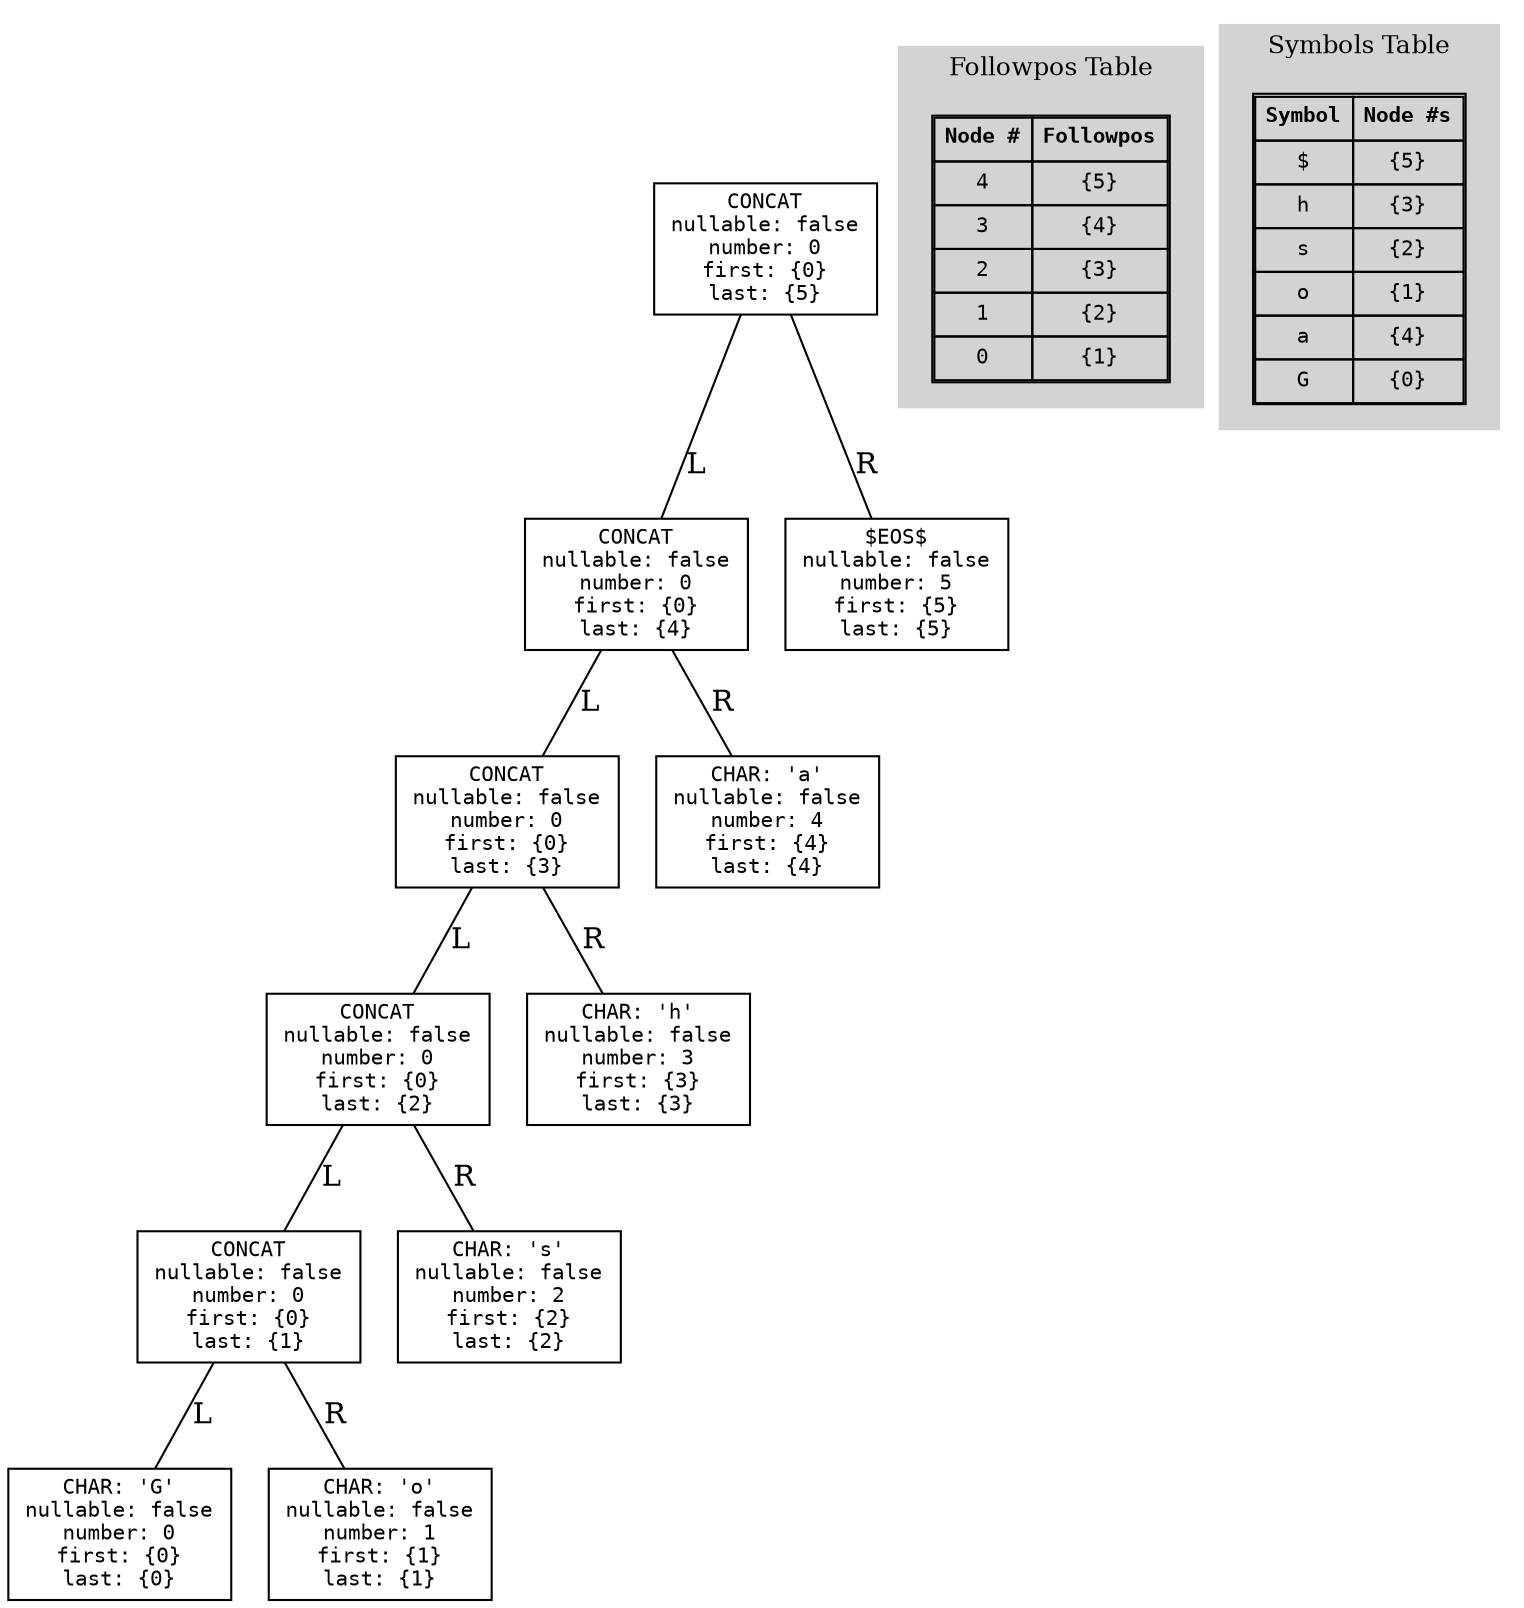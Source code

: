 digraph SyntaxTree {
  node [shape=box, fontname="Courier", fontsize=10];
  edge [arrowhead=none];

  0 [label="CONCAT\nnullable: false\nnumber: 0\nfirst: {0}\nlast: {5}"];
  1 [label="CONCAT\nnullable: false\nnumber: 0\nfirst: {0}\nlast: {4}"];
  2 [label="CONCAT\nnullable: false\nnumber: 0\nfirst: {0}\nlast: {3}"];
  3 [label="CONCAT\nnullable: false\nnumber: 0\nfirst: {0}\nlast: {2}"];
  4 [label="CONCAT\nnullable: false\nnumber: 0\nfirst: {0}\nlast: {1}"];
  5 [label="CHAR: 'G'\nnullable: false\nnumber: 0\nfirst: {0}\nlast: {0}"];
  4 -> 5 [label="L"];
  6 [label="CHAR: 'o'\nnullable: false\nnumber: 1\nfirst: {1}\nlast: {1}"];
  4 -> 6 [label="R"];
  3 -> 4 [label="L"];
  7 [label="CHAR: 's'\nnullable: false\nnumber: 2\nfirst: {2}\nlast: {2}"];
  3 -> 7 [label="R"];
  2 -> 3 [label="L"];
  8 [label="CHAR: 'h'\nnullable: false\nnumber: 3\nfirst: {3}\nlast: {3}"];
  2 -> 8 [label="R"];
  1 -> 2 [label="L"];
  9 [label="CHAR: 'a'\nnullable: false\nnumber: 4\nfirst: {4}\nlast: {4}"];
  1 -> 9 [label="R"];
  0 -> 1 [label="L"];
  10 [label="$EOS$\nnullable: false\nnumber: 5\nfirst: {5}\nlast: {5}"];
  0 -> 10 [label="R"];

  subgraph cluster_followpos {
    label="Followpos Table";
    fontsize=12;
    style=filled;
    color=lightgrey;
    node [shape=plaintext];
    follow_table [label=<
      <table border="1" cellborder="1" cellspacing="0" cellpadding="4">
        <tr><td><b>Node #</b></td><td><b>Followpos</b></td></tr>
        <tr><td>4</td><td>{5}</td></tr>
        <tr><td>3</td><td>{4}</td></tr>
        <tr><td>2</td><td>{3}</td></tr>
        <tr><td>1</td><td>{2}</td></tr>
        <tr><td>0</td><td>{1}</td></tr>
      </table>
    >];
  }

  subgraph cluster_symbols {
    label="Symbols Table";
    fontsize=12;
    style=filled;
    color=lightgrey;
    node [shape=plaintext];
    symbols_table [label=<
      <table border="1" cellborder="1" cellspacing="0" cellpadding="4">
        <tr><td><b>Symbol</b></td><td><b>Node #s</b></td></tr>
        <tr><td>$</td><td>{5}</td></tr>
        <tr><td>h</td><td>{3}</td></tr>
        <tr><td>s</td><td>{2}</td></tr>
        <tr><td>o</td><td>{1}</td></tr>
        <tr><td>a</td><td>{4}</td></tr>
        <tr><td>G</td><td>{0}</td></tr>
      </table>
    >];
  }
}
